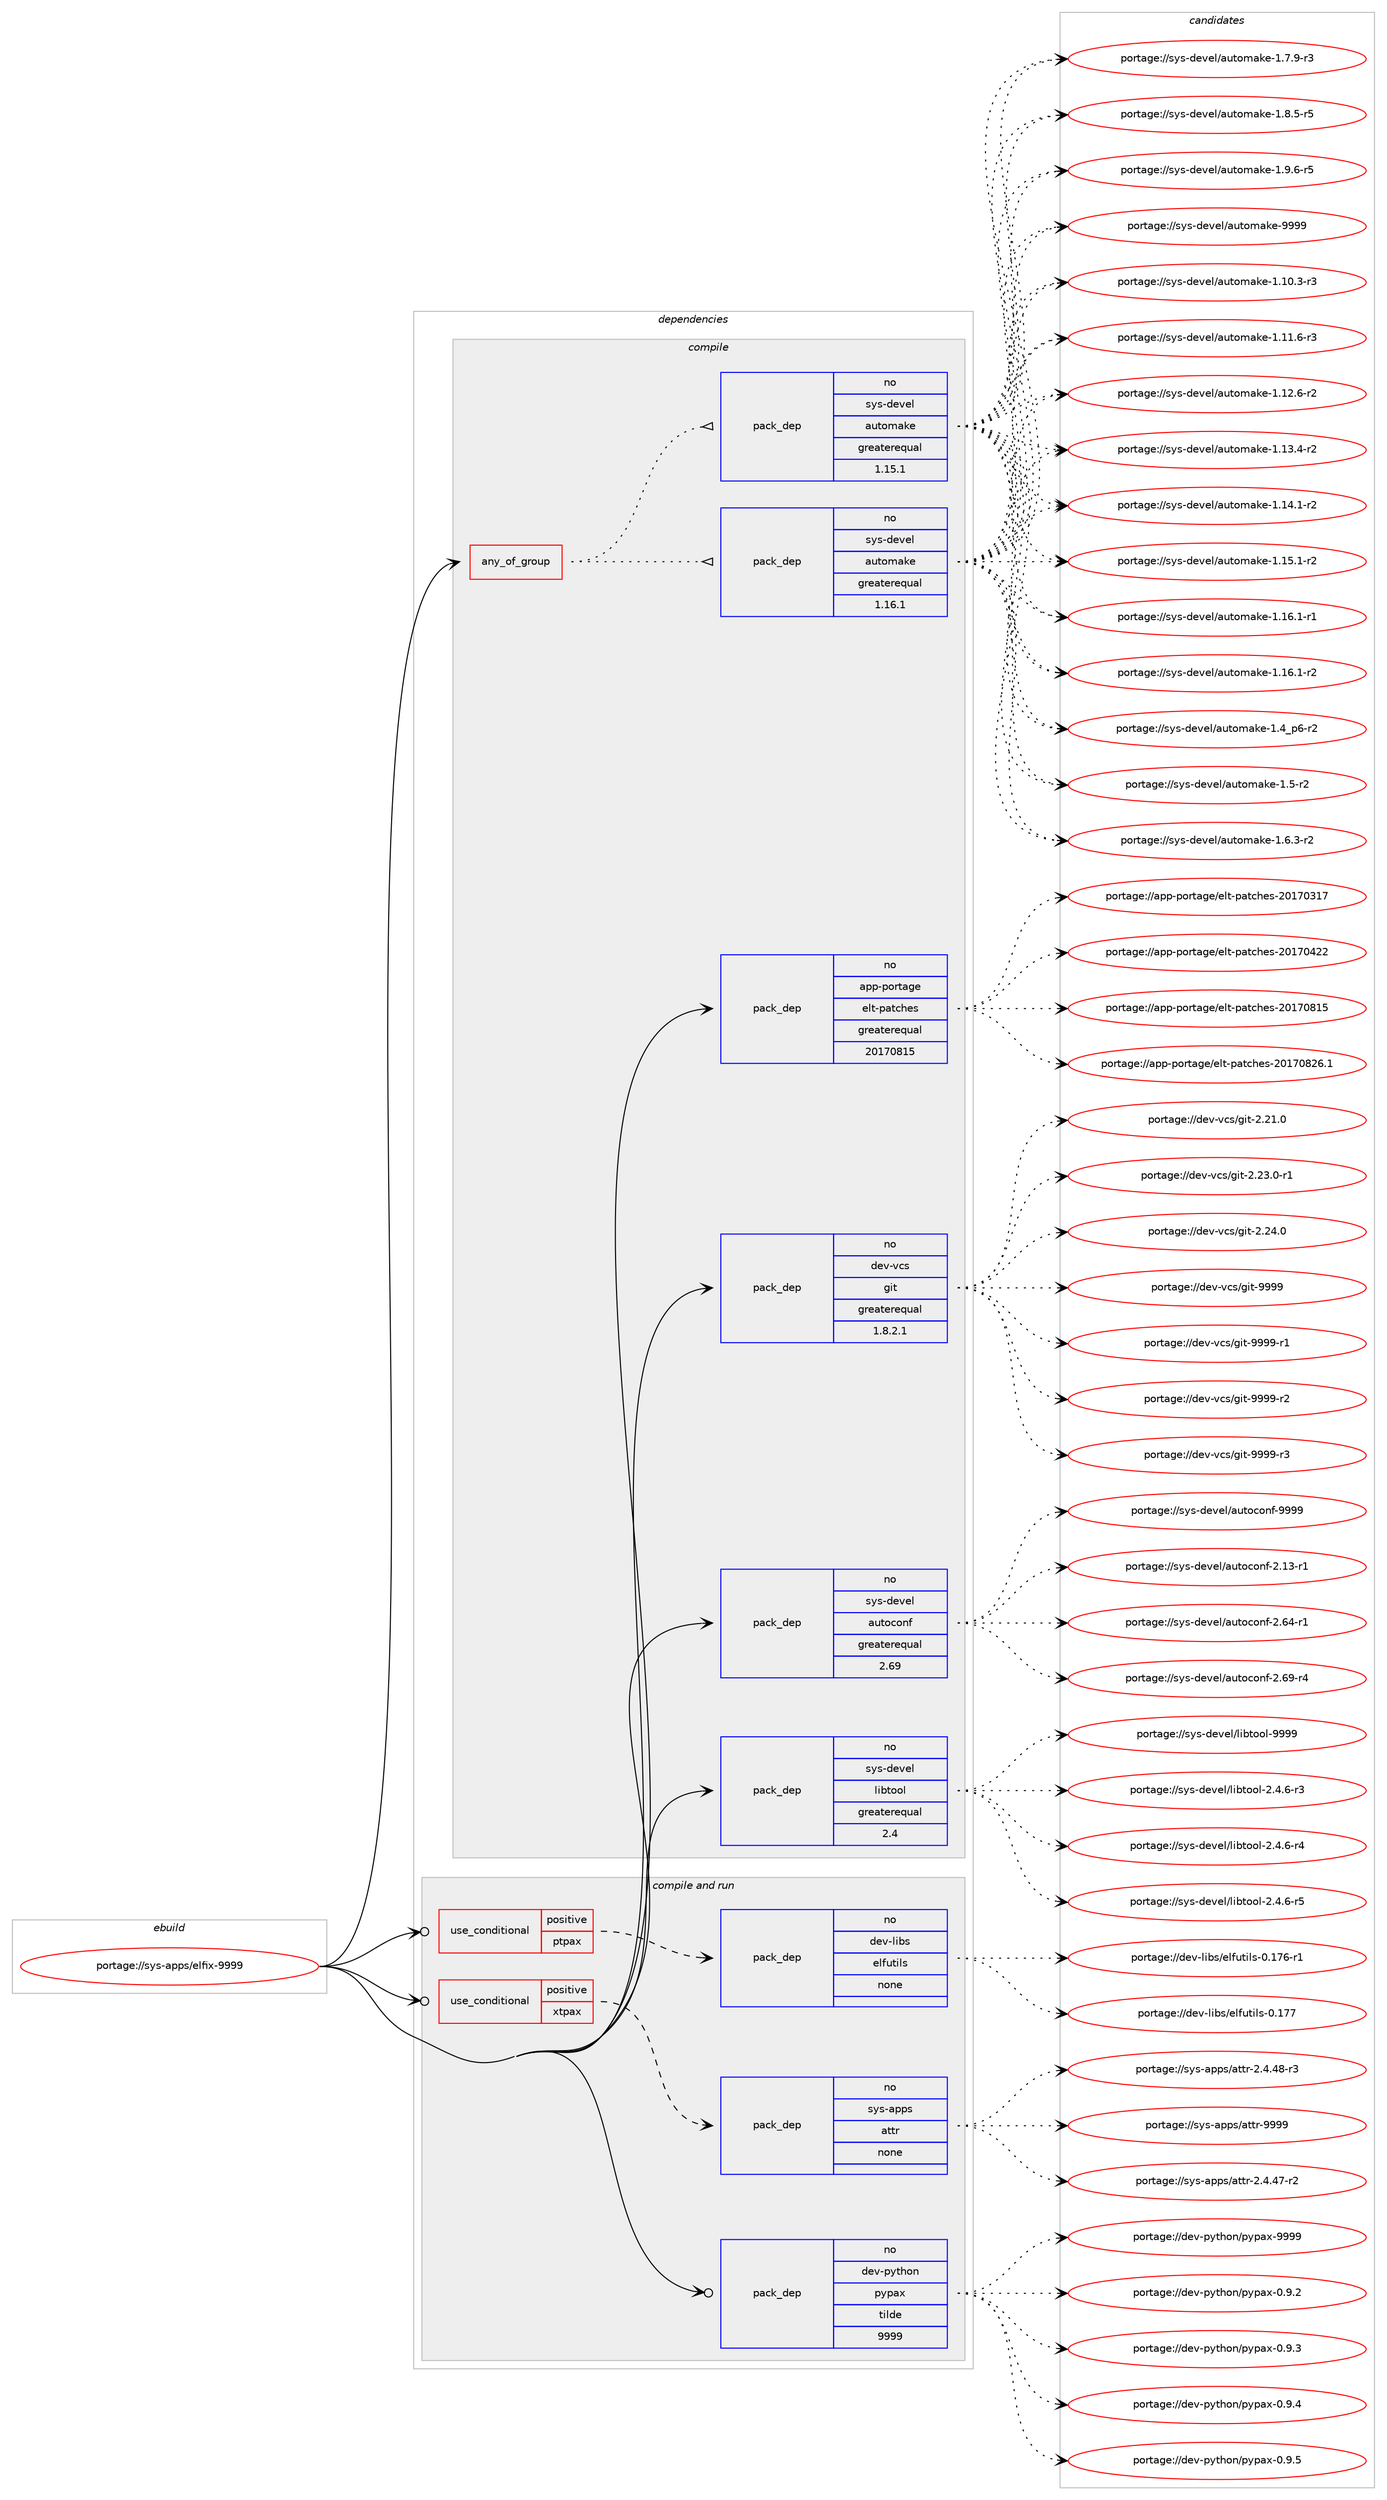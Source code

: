 digraph prolog {

# *************
# Graph options
# *************

newrank=true;
concentrate=true;
compound=true;
graph [rankdir=LR,fontname=Helvetica,fontsize=10,ranksep=1.5];#, ranksep=2.5, nodesep=0.2];
edge  [arrowhead=vee];
node  [fontname=Helvetica,fontsize=10];

# **********
# The ebuild
# **********

subgraph cluster_leftcol {
color=gray;
rank=same;
label=<<i>ebuild</i>>;
id [label="portage://sys-apps/elfix-9999", color=red, width=4, href="../sys-apps/elfix-9999.svg"];
}

# ****************
# The dependencies
# ****************

subgraph cluster_midcol {
color=gray;
label=<<i>dependencies</i>>;
subgraph cluster_compile {
fillcolor="#eeeeee";
style=filled;
label=<<i>compile</i>>;
subgraph any6597 {
dependency407336 [label=<<TABLE BORDER="0" CELLBORDER="1" CELLSPACING="0" CELLPADDING="4"><TR><TD CELLPADDING="10">any_of_group</TD></TR></TABLE>>, shape=none, color=red];subgraph pack301612 {
dependency407337 [label=<<TABLE BORDER="0" CELLBORDER="1" CELLSPACING="0" CELLPADDING="4" WIDTH="220"><TR><TD ROWSPAN="6" CELLPADDING="30">pack_dep</TD></TR><TR><TD WIDTH="110">no</TD></TR><TR><TD>sys-devel</TD></TR><TR><TD>automake</TD></TR><TR><TD>greaterequal</TD></TR><TR><TD>1.16.1</TD></TR></TABLE>>, shape=none, color=blue];
}
dependency407336:e -> dependency407337:w [weight=20,style="dotted",arrowhead="oinv"];
subgraph pack301613 {
dependency407338 [label=<<TABLE BORDER="0" CELLBORDER="1" CELLSPACING="0" CELLPADDING="4" WIDTH="220"><TR><TD ROWSPAN="6" CELLPADDING="30">pack_dep</TD></TR><TR><TD WIDTH="110">no</TD></TR><TR><TD>sys-devel</TD></TR><TR><TD>automake</TD></TR><TR><TD>greaterequal</TD></TR><TR><TD>1.15.1</TD></TR></TABLE>>, shape=none, color=blue];
}
dependency407336:e -> dependency407338:w [weight=20,style="dotted",arrowhead="oinv"];
}
id:e -> dependency407336:w [weight=20,style="solid",arrowhead="vee"];
subgraph pack301614 {
dependency407339 [label=<<TABLE BORDER="0" CELLBORDER="1" CELLSPACING="0" CELLPADDING="4" WIDTH="220"><TR><TD ROWSPAN="6" CELLPADDING="30">pack_dep</TD></TR><TR><TD WIDTH="110">no</TD></TR><TR><TD>app-portage</TD></TR><TR><TD>elt-patches</TD></TR><TR><TD>greaterequal</TD></TR><TR><TD>20170815</TD></TR></TABLE>>, shape=none, color=blue];
}
id:e -> dependency407339:w [weight=20,style="solid",arrowhead="vee"];
subgraph pack301615 {
dependency407340 [label=<<TABLE BORDER="0" CELLBORDER="1" CELLSPACING="0" CELLPADDING="4" WIDTH="220"><TR><TD ROWSPAN="6" CELLPADDING="30">pack_dep</TD></TR><TR><TD WIDTH="110">no</TD></TR><TR><TD>dev-vcs</TD></TR><TR><TD>git</TD></TR><TR><TD>greaterequal</TD></TR><TR><TD>1.8.2.1</TD></TR></TABLE>>, shape=none, color=blue];
}
id:e -> dependency407340:w [weight=20,style="solid",arrowhead="vee"];
subgraph pack301616 {
dependency407341 [label=<<TABLE BORDER="0" CELLBORDER="1" CELLSPACING="0" CELLPADDING="4" WIDTH="220"><TR><TD ROWSPAN="6" CELLPADDING="30">pack_dep</TD></TR><TR><TD WIDTH="110">no</TD></TR><TR><TD>sys-devel</TD></TR><TR><TD>autoconf</TD></TR><TR><TD>greaterequal</TD></TR><TR><TD>2.69</TD></TR></TABLE>>, shape=none, color=blue];
}
id:e -> dependency407341:w [weight=20,style="solid",arrowhead="vee"];
subgraph pack301617 {
dependency407342 [label=<<TABLE BORDER="0" CELLBORDER="1" CELLSPACING="0" CELLPADDING="4" WIDTH="220"><TR><TD ROWSPAN="6" CELLPADDING="30">pack_dep</TD></TR><TR><TD WIDTH="110">no</TD></TR><TR><TD>sys-devel</TD></TR><TR><TD>libtool</TD></TR><TR><TD>greaterequal</TD></TR><TR><TD>2.4</TD></TR></TABLE>>, shape=none, color=blue];
}
id:e -> dependency407342:w [weight=20,style="solid",arrowhead="vee"];
}
subgraph cluster_compileandrun {
fillcolor="#eeeeee";
style=filled;
label=<<i>compile and run</i>>;
subgraph cond98909 {
dependency407343 [label=<<TABLE BORDER="0" CELLBORDER="1" CELLSPACING="0" CELLPADDING="4"><TR><TD ROWSPAN="3" CELLPADDING="10">use_conditional</TD></TR><TR><TD>positive</TD></TR><TR><TD>ptpax</TD></TR></TABLE>>, shape=none, color=red];
subgraph pack301618 {
dependency407344 [label=<<TABLE BORDER="0" CELLBORDER="1" CELLSPACING="0" CELLPADDING="4" WIDTH="220"><TR><TD ROWSPAN="6" CELLPADDING="30">pack_dep</TD></TR><TR><TD WIDTH="110">no</TD></TR><TR><TD>dev-libs</TD></TR><TR><TD>elfutils</TD></TR><TR><TD>none</TD></TR><TR><TD></TD></TR></TABLE>>, shape=none, color=blue];
}
dependency407343:e -> dependency407344:w [weight=20,style="dashed",arrowhead="vee"];
}
id:e -> dependency407343:w [weight=20,style="solid",arrowhead="odotvee"];
subgraph cond98910 {
dependency407345 [label=<<TABLE BORDER="0" CELLBORDER="1" CELLSPACING="0" CELLPADDING="4"><TR><TD ROWSPAN="3" CELLPADDING="10">use_conditional</TD></TR><TR><TD>positive</TD></TR><TR><TD>xtpax</TD></TR></TABLE>>, shape=none, color=red];
subgraph pack301619 {
dependency407346 [label=<<TABLE BORDER="0" CELLBORDER="1" CELLSPACING="0" CELLPADDING="4" WIDTH="220"><TR><TD ROWSPAN="6" CELLPADDING="30">pack_dep</TD></TR><TR><TD WIDTH="110">no</TD></TR><TR><TD>sys-apps</TD></TR><TR><TD>attr</TD></TR><TR><TD>none</TD></TR><TR><TD></TD></TR></TABLE>>, shape=none, color=blue];
}
dependency407345:e -> dependency407346:w [weight=20,style="dashed",arrowhead="vee"];
}
id:e -> dependency407345:w [weight=20,style="solid",arrowhead="odotvee"];
subgraph pack301620 {
dependency407347 [label=<<TABLE BORDER="0" CELLBORDER="1" CELLSPACING="0" CELLPADDING="4" WIDTH="220"><TR><TD ROWSPAN="6" CELLPADDING="30">pack_dep</TD></TR><TR><TD WIDTH="110">no</TD></TR><TR><TD>dev-python</TD></TR><TR><TD>pypax</TD></TR><TR><TD>tilde</TD></TR><TR><TD>9999</TD></TR></TABLE>>, shape=none, color=blue];
}
id:e -> dependency407347:w [weight=20,style="solid",arrowhead="odotvee"];
}
subgraph cluster_run {
fillcolor="#eeeeee";
style=filled;
label=<<i>run</i>>;
}
}

# **************
# The candidates
# **************

subgraph cluster_choices {
rank=same;
color=gray;
label=<<i>candidates</i>>;

subgraph choice301612 {
color=black;
nodesep=1;
choiceportage11512111545100101118101108479711711611110997107101454946494846514511451 [label="portage://sys-devel/automake-1.10.3-r3", color=red, width=4,href="../sys-devel/automake-1.10.3-r3.svg"];
choiceportage11512111545100101118101108479711711611110997107101454946494946544511451 [label="portage://sys-devel/automake-1.11.6-r3", color=red, width=4,href="../sys-devel/automake-1.11.6-r3.svg"];
choiceportage11512111545100101118101108479711711611110997107101454946495046544511450 [label="portage://sys-devel/automake-1.12.6-r2", color=red, width=4,href="../sys-devel/automake-1.12.6-r2.svg"];
choiceportage11512111545100101118101108479711711611110997107101454946495146524511450 [label="portage://sys-devel/automake-1.13.4-r2", color=red, width=4,href="../sys-devel/automake-1.13.4-r2.svg"];
choiceportage11512111545100101118101108479711711611110997107101454946495246494511450 [label="portage://sys-devel/automake-1.14.1-r2", color=red, width=4,href="../sys-devel/automake-1.14.1-r2.svg"];
choiceportage11512111545100101118101108479711711611110997107101454946495346494511450 [label="portage://sys-devel/automake-1.15.1-r2", color=red, width=4,href="../sys-devel/automake-1.15.1-r2.svg"];
choiceportage11512111545100101118101108479711711611110997107101454946495446494511449 [label="portage://sys-devel/automake-1.16.1-r1", color=red, width=4,href="../sys-devel/automake-1.16.1-r1.svg"];
choiceportage11512111545100101118101108479711711611110997107101454946495446494511450 [label="portage://sys-devel/automake-1.16.1-r2", color=red, width=4,href="../sys-devel/automake-1.16.1-r2.svg"];
choiceportage115121115451001011181011084797117116111109971071014549465295112544511450 [label="portage://sys-devel/automake-1.4_p6-r2", color=red, width=4,href="../sys-devel/automake-1.4_p6-r2.svg"];
choiceportage11512111545100101118101108479711711611110997107101454946534511450 [label="portage://sys-devel/automake-1.5-r2", color=red, width=4,href="../sys-devel/automake-1.5-r2.svg"];
choiceportage115121115451001011181011084797117116111109971071014549465446514511450 [label="portage://sys-devel/automake-1.6.3-r2", color=red, width=4,href="../sys-devel/automake-1.6.3-r2.svg"];
choiceportage115121115451001011181011084797117116111109971071014549465546574511451 [label="portage://sys-devel/automake-1.7.9-r3", color=red, width=4,href="../sys-devel/automake-1.7.9-r3.svg"];
choiceportage115121115451001011181011084797117116111109971071014549465646534511453 [label="portage://sys-devel/automake-1.8.5-r5", color=red, width=4,href="../sys-devel/automake-1.8.5-r5.svg"];
choiceportage115121115451001011181011084797117116111109971071014549465746544511453 [label="portage://sys-devel/automake-1.9.6-r5", color=red, width=4,href="../sys-devel/automake-1.9.6-r5.svg"];
choiceportage115121115451001011181011084797117116111109971071014557575757 [label="portage://sys-devel/automake-9999", color=red, width=4,href="../sys-devel/automake-9999.svg"];
dependency407337:e -> choiceportage11512111545100101118101108479711711611110997107101454946494846514511451:w [style=dotted,weight="100"];
dependency407337:e -> choiceportage11512111545100101118101108479711711611110997107101454946494946544511451:w [style=dotted,weight="100"];
dependency407337:e -> choiceportage11512111545100101118101108479711711611110997107101454946495046544511450:w [style=dotted,weight="100"];
dependency407337:e -> choiceportage11512111545100101118101108479711711611110997107101454946495146524511450:w [style=dotted,weight="100"];
dependency407337:e -> choiceportage11512111545100101118101108479711711611110997107101454946495246494511450:w [style=dotted,weight="100"];
dependency407337:e -> choiceportage11512111545100101118101108479711711611110997107101454946495346494511450:w [style=dotted,weight="100"];
dependency407337:e -> choiceportage11512111545100101118101108479711711611110997107101454946495446494511449:w [style=dotted,weight="100"];
dependency407337:e -> choiceportage11512111545100101118101108479711711611110997107101454946495446494511450:w [style=dotted,weight="100"];
dependency407337:e -> choiceportage115121115451001011181011084797117116111109971071014549465295112544511450:w [style=dotted,weight="100"];
dependency407337:e -> choiceportage11512111545100101118101108479711711611110997107101454946534511450:w [style=dotted,weight="100"];
dependency407337:e -> choiceportage115121115451001011181011084797117116111109971071014549465446514511450:w [style=dotted,weight="100"];
dependency407337:e -> choiceportage115121115451001011181011084797117116111109971071014549465546574511451:w [style=dotted,weight="100"];
dependency407337:e -> choiceportage115121115451001011181011084797117116111109971071014549465646534511453:w [style=dotted,weight="100"];
dependency407337:e -> choiceportage115121115451001011181011084797117116111109971071014549465746544511453:w [style=dotted,weight="100"];
dependency407337:e -> choiceportage115121115451001011181011084797117116111109971071014557575757:w [style=dotted,weight="100"];
}
subgraph choice301613 {
color=black;
nodesep=1;
choiceportage11512111545100101118101108479711711611110997107101454946494846514511451 [label="portage://sys-devel/automake-1.10.3-r3", color=red, width=4,href="../sys-devel/automake-1.10.3-r3.svg"];
choiceportage11512111545100101118101108479711711611110997107101454946494946544511451 [label="portage://sys-devel/automake-1.11.6-r3", color=red, width=4,href="../sys-devel/automake-1.11.6-r3.svg"];
choiceportage11512111545100101118101108479711711611110997107101454946495046544511450 [label="portage://sys-devel/automake-1.12.6-r2", color=red, width=4,href="../sys-devel/automake-1.12.6-r2.svg"];
choiceportage11512111545100101118101108479711711611110997107101454946495146524511450 [label="portage://sys-devel/automake-1.13.4-r2", color=red, width=4,href="../sys-devel/automake-1.13.4-r2.svg"];
choiceportage11512111545100101118101108479711711611110997107101454946495246494511450 [label="portage://sys-devel/automake-1.14.1-r2", color=red, width=4,href="../sys-devel/automake-1.14.1-r2.svg"];
choiceportage11512111545100101118101108479711711611110997107101454946495346494511450 [label="portage://sys-devel/automake-1.15.1-r2", color=red, width=4,href="../sys-devel/automake-1.15.1-r2.svg"];
choiceportage11512111545100101118101108479711711611110997107101454946495446494511449 [label="portage://sys-devel/automake-1.16.1-r1", color=red, width=4,href="../sys-devel/automake-1.16.1-r1.svg"];
choiceportage11512111545100101118101108479711711611110997107101454946495446494511450 [label="portage://sys-devel/automake-1.16.1-r2", color=red, width=4,href="../sys-devel/automake-1.16.1-r2.svg"];
choiceportage115121115451001011181011084797117116111109971071014549465295112544511450 [label="portage://sys-devel/automake-1.4_p6-r2", color=red, width=4,href="../sys-devel/automake-1.4_p6-r2.svg"];
choiceportage11512111545100101118101108479711711611110997107101454946534511450 [label="portage://sys-devel/automake-1.5-r2", color=red, width=4,href="../sys-devel/automake-1.5-r2.svg"];
choiceportage115121115451001011181011084797117116111109971071014549465446514511450 [label="portage://sys-devel/automake-1.6.3-r2", color=red, width=4,href="../sys-devel/automake-1.6.3-r2.svg"];
choiceportage115121115451001011181011084797117116111109971071014549465546574511451 [label="portage://sys-devel/automake-1.7.9-r3", color=red, width=4,href="../sys-devel/automake-1.7.9-r3.svg"];
choiceportage115121115451001011181011084797117116111109971071014549465646534511453 [label="portage://sys-devel/automake-1.8.5-r5", color=red, width=4,href="../sys-devel/automake-1.8.5-r5.svg"];
choiceportage115121115451001011181011084797117116111109971071014549465746544511453 [label="portage://sys-devel/automake-1.9.6-r5", color=red, width=4,href="../sys-devel/automake-1.9.6-r5.svg"];
choiceportage115121115451001011181011084797117116111109971071014557575757 [label="portage://sys-devel/automake-9999", color=red, width=4,href="../sys-devel/automake-9999.svg"];
dependency407338:e -> choiceportage11512111545100101118101108479711711611110997107101454946494846514511451:w [style=dotted,weight="100"];
dependency407338:e -> choiceportage11512111545100101118101108479711711611110997107101454946494946544511451:w [style=dotted,weight="100"];
dependency407338:e -> choiceportage11512111545100101118101108479711711611110997107101454946495046544511450:w [style=dotted,weight="100"];
dependency407338:e -> choiceportage11512111545100101118101108479711711611110997107101454946495146524511450:w [style=dotted,weight="100"];
dependency407338:e -> choiceportage11512111545100101118101108479711711611110997107101454946495246494511450:w [style=dotted,weight="100"];
dependency407338:e -> choiceportage11512111545100101118101108479711711611110997107101454946495346494511450:w [style=dotted,weight="100"];
dependency407338:e -> choiceportage11512111545100101118101108479711711611110997107101454946495446494511449:w [style=dotted,weight="100"];
dependency407338:e -> choiceportage11512111545100101118101108479711711611110997107101454946495446494511450:w [style=dotted,weight="100"];
dependency407338:e -> choiceportage115121115451001011181011084797117116111109971071014549465295112544511450:w [style=dotted,weight="100"];
dependency407338:e -> choiceportage11512111545100101118101108479711711611110997107101454946534511450:w [style=dotted,weight="100"];
dependency407338:e -> choiceportage115121115451001011181011084797117116111109971071014549465446514511450:w [style=dotted,weight="100"];
dependency407338:e -> choiceportage115121115451001011181011084797117116111109971071014549465546574511451:w [style=dotted,weight="100"];
dependency407338:e -> choiceportage115121115451001011181011084797117116111109971071014549465646534511453:w [style=dotted,weight="100"];
dependency407338:e -> choiceportage115121115451001011181011084797117116111109971071014549465746544511453:w [style=dotted,weight="100"];
dependency407338:e -> choiceportage115121115451001011181011084797117116111109971071014557575757:w [style=dotted,weight="100"];
}
subgraph choice301614 {
color=black;
nodesep=1;
choiceportage97112112451121111141169710310147101108116451129711699104101115455048495548514955 [label="portage://app-portage/elt-patches-20170317", color=red, width=4,href="../app-portage/elt-patches-20170317.svg"];
choiceportage97112112451121111141169710310147101108116451129711699104101115455048495548525050 [label="portage://app-portage/elt-patches-20170422", color=red, width=4,href="../app-portage/elt-patches-20170422.svg"];
choiceportage97112112451121111141169710310147101108116451129711699104101115455048495548564953 [label="portage://app-portage/elt-patches-20170815", color=red, width=4,href="../app-portage/elt-patches-20170815.svg"];
choiceportage971121124511211111411697103101471011081164511297116991041011154550484955485650544649 [label="portage://app-portage/elt-patches-20170826.1", color=red, width=4,href="../app-portage/elt-patches-20170826.1.svg"];
dependency407339:e -> choiceportage97112112451121111141169710310147101108116451129711699104101115455048495548514955:w [style=dotted,weight="100"];
dependency407339:e -> choiceportage97112112451121111141169710310147101108116451129711699104101115455048495548525050:w [style=dotted,weight="100"];
dependency407339:e -> choiceportage97112112451121111141169710310147101108116451129711699104101115455048495548564953:w [style=dotted,weight="100"];
dependency407339:e -> choiceportage971121124511211111411697103101471011081164511297116991041011154550484955485650544649:w [style=dotted,weight="100"];
}
subgraph choice301615 {
color=black;
nodesep=1;
choiceportage10010111845118991154710310511645504650494648 [label="portage://dev-vcs/git-2.21.0", color=red, width=4,href="../dev-vcs/git-2.21.0.svg"];
choiceportage100101118451189911547103105116455046505146484511449 [label="portage://dev-vcs/git-2.23.0-r1", color=red, width=4,href="../dev-vcs/git-2.23.0-r1.svg"];
choiceportage10010111845118991154710310511645504650524648 [label="portage://dev-vcs/git-2.24.0", color=red, width=4,href="../dev-vcs/git-2.24.0.svg"];
choiceportage1001011184511899115471031051164557575757 [label="portage://dev-vcs/git-9999", color=red, width=4,href="../dev-vcs/git-9999.svg"];
choiceportage10010111845118991154710310511645575757574511449 [label="portage://dev-vcs/git-9999-r1", color=red, width=4,href="../dev-vcs/git-9999-r1.svg"];
choiceportage10010111845118991154710310511645575757574511450 [label="portage://dev-vcs/git-9999-r2", color=red, width=4,href="../dev-vcs/git-9999-r2.svg"];
choiceportage10010111845118991154710310511645575757574511451 [label="portage://dev-vcs/git-9999-r3", color=red, width=4,href="../dev-vcs/git-9999-r3.svg"];
dependency407340:e -> choiceportage10010111845118991154710310511645504650494648:w [style=dotted,weight="100"];
dependency407340:e -> choiceportage100101118451189911547103105116455046505146484511449:w [style=dotted,weight="100"];
dependency407340:e -> choiceportage10010111845118991154710310511645504650524648:w [style=dotted,weight="100"];
dependency407340:e -> choiceportage1001011184511899115471031051164557575757:w [style=dotted,weight="100"];
dependency407340:e -> choiceportage10010111845118991154710310511645575757574511449:w [style=dotted,weight="100"];
dependency407340:e -> choiceportage10010111845118991154710310511645575757574511450:w [style=dotted,weight="100"];
dependency407340:e -> choiceportage10010111845118991154710310511645575757574511451:w [style=dotted,weight="100"];
}
subgraph choice301616 {
color=black;
nodesep=1;
choiceportage1151211154510010111810110847971171161119911111010245504649514511449 [label="portage://sys-devel/autoconf-2.13-r1", color=red, width=4,href="../sys-devel/autoconf-2.13-r1.svg"];
choiceportage1151211154510010111810110847971171161119911111010245504654524511449 [label="portage://sys-devel/autoconf-2.64-r1", color=red, width=4,href="../sys-devel/autoconf-2.64-r1.svg"];
choiceportage1151211154510010111810110847971171161119911111010245504654574511452 [label="portage://sys-devel/autoconf-2.69-r4", color=red, width=4,href="../sys-devel/autoconf-2.69-r4.svg"];
choiceportage115121115451001011181011084797117116111991111101024557575757 [label="portage://sys-devel/autoconf-9999", color=red, width=4,href="../sys-devel/autoconf-9999.svg"];
dependency407341:e -> choiceportage1151211154510010111810110847971171161119911111010245504649514511449:w [style=dotted,weight="100"];
dependency407341:e -> choiceportage1151211154510010111810110847971171161119911111010245504654524511449:w [style=dotted,weight="100"];
dependency407341:e -> choiceportage1151211154510010111810110847971171161119911111010245504654574511452:w [style=dotted,weight="100"];
dependency407341:e -> choiceportage115121115451001011181011084797117116111991111101024557575757:w [style=dotted,weight="100"];
}
subgraph choice301617 {
color=black;
nodesep=1;
choiceportage1151211154510010111810110847108105981161111111084550465246544511451 [label="portage://sys-devel/libtool-2.4.6-r3", color=red, width=4,href="../sys-devel/libtool-2.4.6-r3.svg"];
choiceportage1151211154510010111810110847108105981161111111084550465246544511452 [label="portage://sys-devel/libtool-2.4.6-r4", color=red, width=4,href="../sys-devel/libtool-2.4.6-r4.svg"];
choiceportage1151211154510010111810110847108105981161111111084550465246544511453 [label="portage://sys-devel/libtool-2.4.6-r5", color=red, width=4,href="../sys-devel/libtool-2.4.6-r5.svg"];
choiceportage1151211154510010111810110847108105981161111111084557575757 [label="portage://sys-devel/libtool-9999", color=red, width=4,href="../sys-devel/libtool-9999.svg"];
dependency407342:e -> choiceportage1151211154510010111810110847108105981161111111084550465246544511451:w [style=dotted,weight="100"];
dependency407342:e -> choiceportage1151211154510010111810110847108105981161111111084550465246544511452:w [style=dotted,weight="100"];
dependency407342:e -> choiceportage1151211154510010111810110847108105981161111111084550465246544511453:w [style=dotted,weight="100"];
dependency407342:e -> choiceportage1151211154510010111810110847108105981161111111084557575757:w [style=dotted,weight="100"];
}
subgraph choice301618 {
color=black;
nodesep=1;
choiceportage1001011184510810598115471011081021171161051081154548464955544511449 [label="portage://dev-libs/elfutils-0.176-r1", color=red, width=4,href="../dev-libs/elfutils-0.176-r1.svg"];
choiceportage100101118451081059811547101108102117116105108115454846495555 [label="portage://dev-libs/elfutils-0.177", color=red, width=4,href="../dev-libs/elfutils-0.177.svg"];
dependency407344:e -> choiceportage1001011184510810598115471011081021171161051081154548464955544511449:w [style=dotted,weight="100"];
dependency407344:e -> choiceportage100101118451081059811547101108102117116105108115454846495555:w [style=dotted,weight="100"];
}
subgraph choice301619 {
color=black;
nodesep=1;
choiceportage11512111545971121121154797116116114455046524652554511450 [label="portage://sys-apps/attr-2.4.47-r2", color=red, width=4,href="../sys-apps/attr-2.4.47-r2.svg"];
choiceportage11512111545971121121154797116116114455046524652564511451 [label="portage://sys-apps/attr-2.4.48-r3", color=red, width=4,href="../sys-apps/attr-2.4.48-r3.svg"];
choiceportage115121115459711211211547971161161144557575757 [label="portage://sys-apps/attr-9999", color=red, width=4,href="../sys-apps/attr-9999.svg"];
dependency407346:e -> choiceportage11512111545971121121154797116116114455046524652554511450:w [style=dotted,weight="100"];
dependency407346:e -> choiceportage11512111545971121121154797116116114455046524652564511451:w [style=dotted,weight="100"];
dependency407346:e -> choiceportage115121115459711211211547971161161144557575757:w [style=dotted,weight="100"];
}
subgraph choice301620 {
color=black;
nodesep=1;
choiceportage100101118451121211161041111104711212111297120454846574650 [label="portage://dev-python/pypax-0.9.2", color=red, width=4,href="../dev-python/pypax-0.9.2.svg"];
choiceportage100101118451121211161041111104711212111297120454846574651 [label="portage://dev-python/pypax-0.9.3", color=red, width=4,href="../dev-python/pypax-0.9.3.svg"];
choiceportage100101118451121211161041111104711212111297120454846574652 [label="portage://dev-python/pypax-0.9.4", color=red, width=4,href="../dev-python/pypax-0.9.4.svg"];
choiceportage100101118451121211161041111104711212111297120454846574653 [label="portage://dev-python/pypax-0.9.5", color=red, width=4,href="../dev-python/pypax-0.9.5.svg"];
choiceportage1001011184511212111610411111047112121112971204557575757 [label="portage://dev-python/pypax-9999", color=red, width=4,href="../dev-python/pypax-9999.svg"];
dependency407347:e -> choiceportage100101118451121211161041111104711212111297120454846574650:w [style=dotted,weight="100"];
dependency407347:e -> choiceportage100101118451121211161041111104711212111297120454846574651:w [style=dotted,weight="100"];
dependency407347:e -> choiceportage100101118451121211161041111104711212111297120454846574652:w [style=dotted,weight="100"];
dependency407347:e -> choiceportage100101118451121211161041111104711212111297120454846574653:w [style=dotted,weight="100"];
dependency407347:e -> choiceportage1001011184511212111610411111047112121112971204557575757:w [style=dotted,weight="100"];
}
}

}
